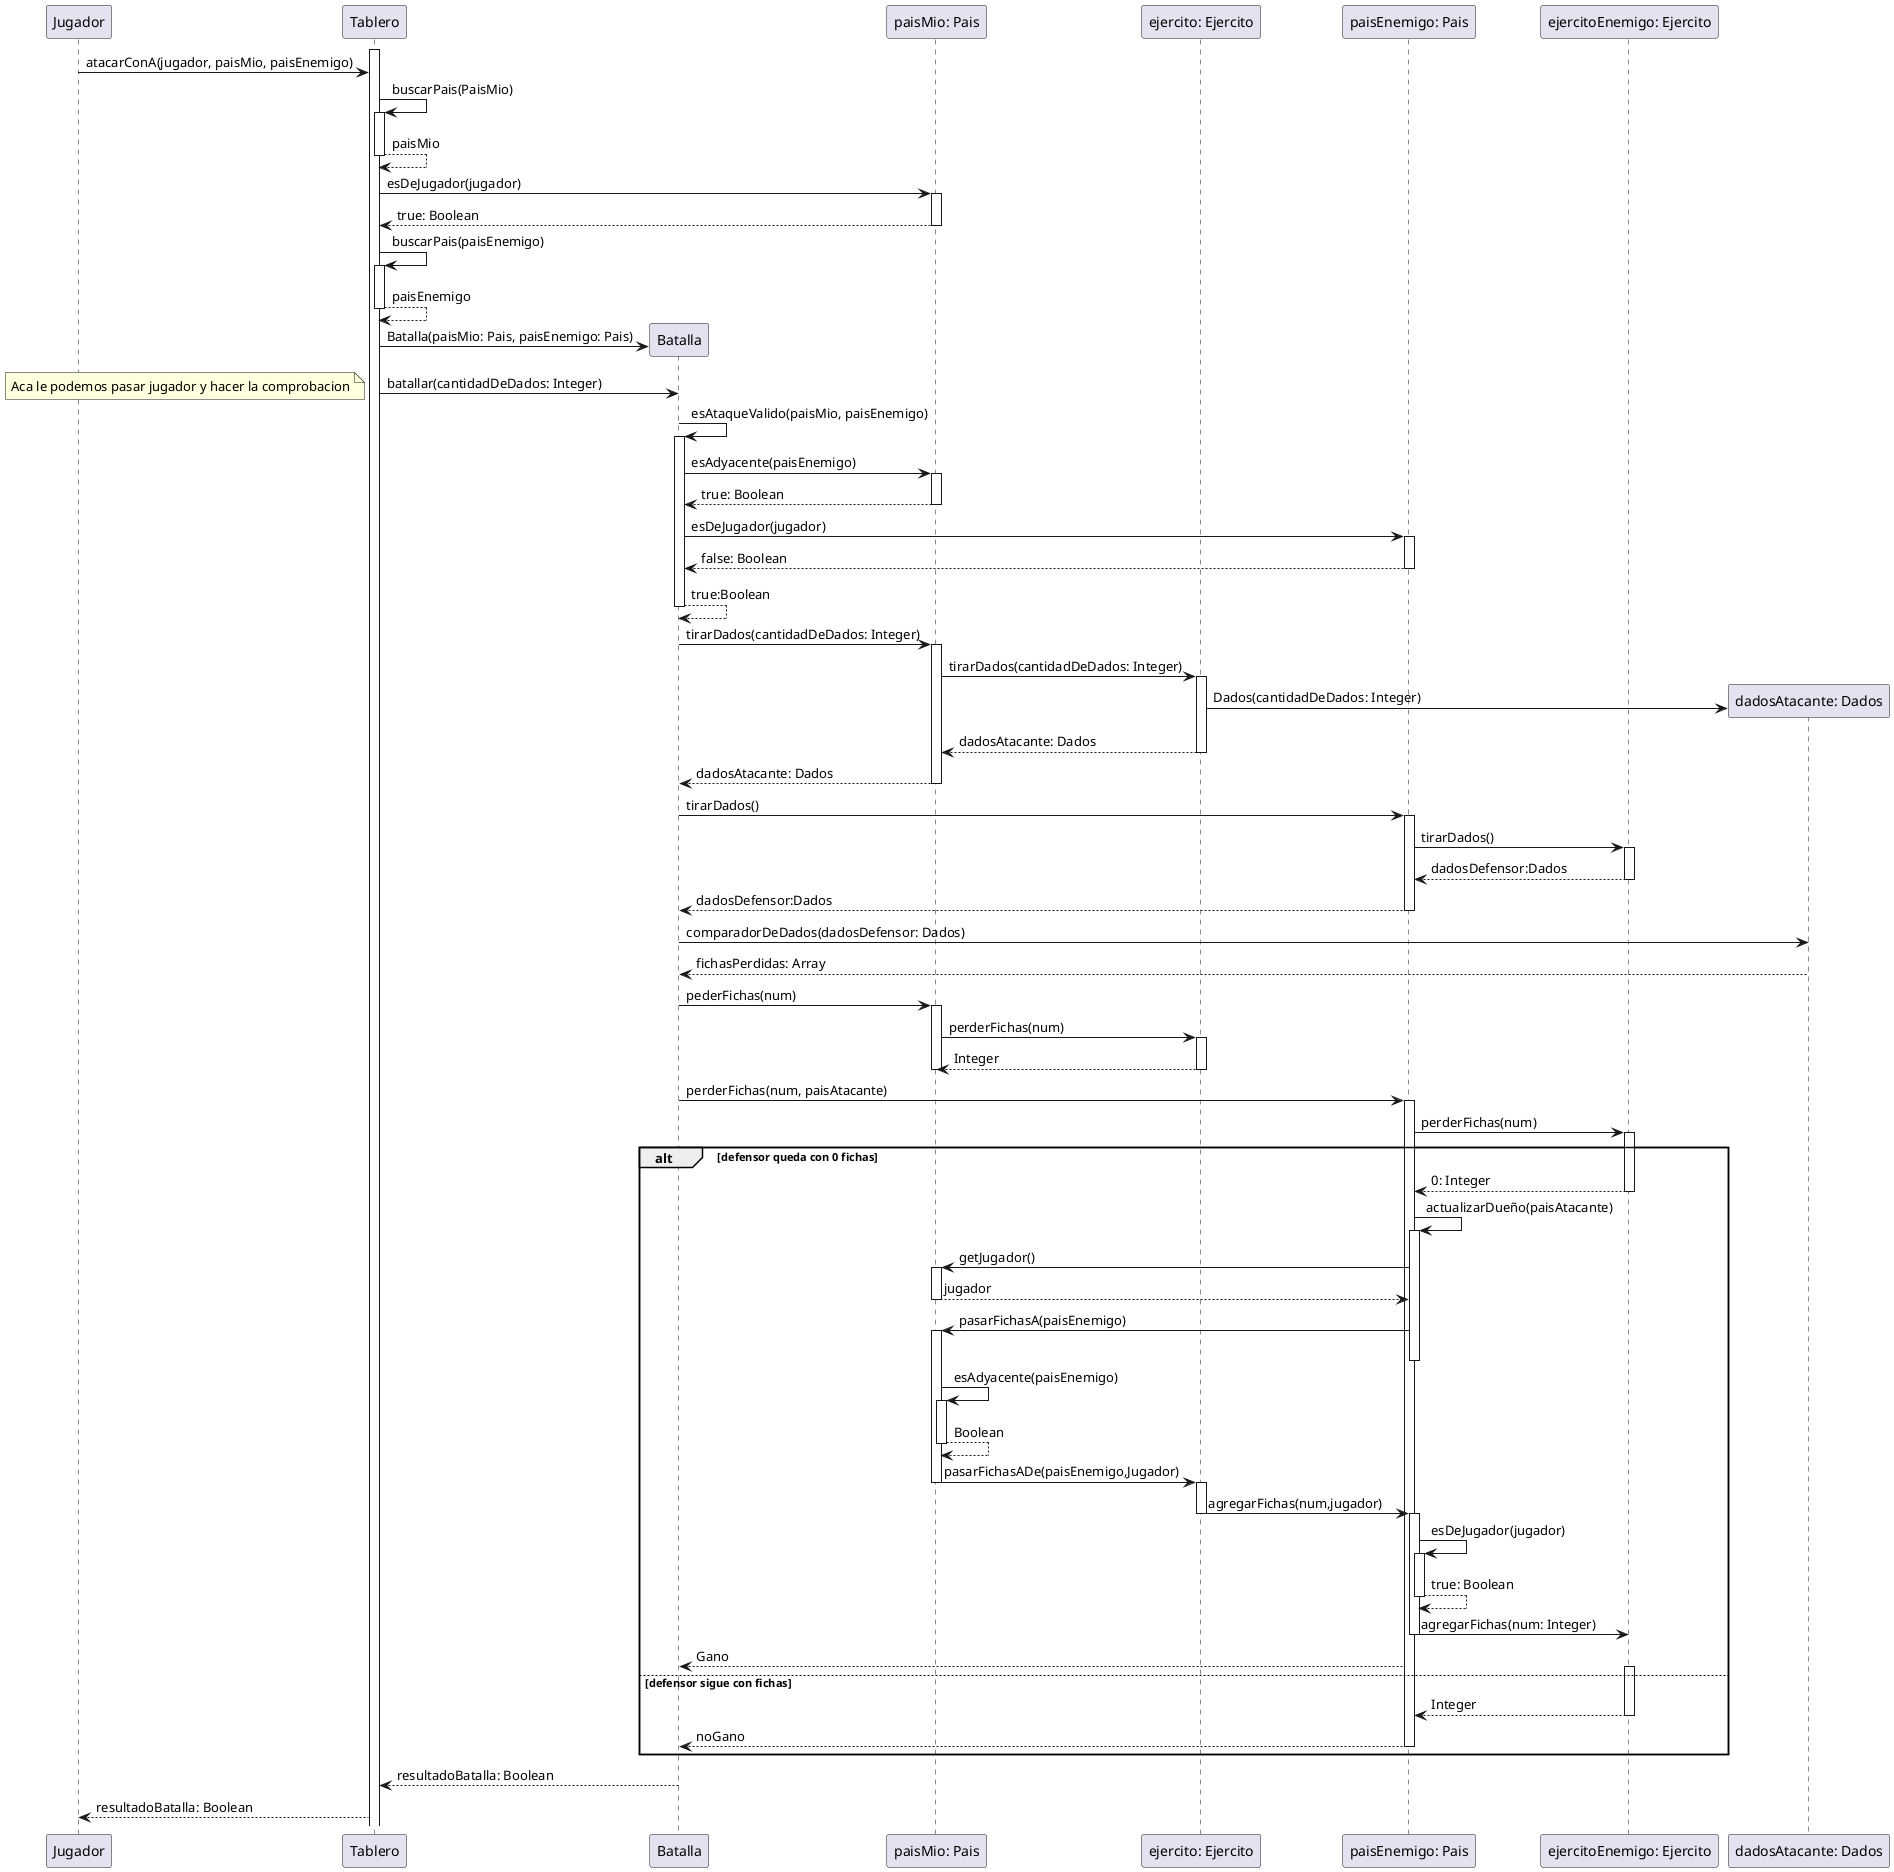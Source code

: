 @startuml DiagramaDeSecuenciaUnPaisAtacaAOtro-V0.5

Participant Jugador
Participant Tablero
Participant Batalla
Participant Pais as "paisMio: Pais"
Participant Ejercito as "ejercito: Ejercito"
Participant PaisEnemigo as "paisEnemigo: Pais"
Participant EjercitoEnemigo as "ejercitoEnemigo: Ejercito"
Participant DadosAtacante as "dadosAtacante: Dados"

activate Tablero
Jugador->Tablero: atacarConA(jugador, paisMio, paisEnemigo)
Tablero -> Tablero: buscarPais(PaisMio)
activate Tablero
Tablero --> Tablero: paisMio
deactivate Tablero
Tablero -> Pais: esDeJugador(jugador)
activate Pais
Pais --> Tablero: true: Boolean
deactivate Pais
Tablero -> Tablero: buscarPais(paisEnemigo)
activate Tablero
Tablero --> Tablero: paisEnemigo
deactivate Tablero
create Batalla
Tablero -> Batalla: Batalla(paisMio: Pais, paisEnemigo: Pais)
Tablero -> Batalla: batallar(cantidadDeDados: Integer)
note left: Aca le podemos pasar jugador y hacer la comprobacion
Batalla -> Batalla: esAtaqueValido(paisMio, paisEnemigo)
activate Batalla
Batalla -> Pais: esAdyacente(paisEnemigo)
activate Pais
Pais --> Batalla: true: Boolean
deactivate Pais
Batalla -> PaisEnemigo: esDeJugador(jugador)
activate PaisEnemigo
PaisEnemigo --> Batalla: false: Boolean
deactivate PaisEnemigo
Batalla --> Batalla: true:Boolean
deactivate Batalla
Batalla -> Pais: tirarDados(cantidadDeDados: Integer)
activate Pais
Pais -> Ejercito: tirarDados(cantidadDeDados: Integer)
activate Ejercito
create DadosAtacante
Ejercito -> DadosAtacante: Dados(cantidadDeDados: Integer)
Ejercito --> Pais: dadosAtacante: Dados
deactivate Ejercito
Pais --> Batalla: dadosAtacante: Dados
deactivate Pais
Batalla -> PaisEnemigo: tirarDados()
activate PaisEnemigo
PaisEnemigo -> EjercitoEnemigo: tirarDados()
activate EjercitoEnemigo
EjercitoEnemigo --> PaisEnemigo: dadosDefensor:Dados
deactivate EjercitoEnemigo
PaisEnemigo --> Batalla: dadosDefensor:Dados
deactivate PaisEnemigo
Batalla -> DadosAtacante: comparadorDeDados(dadosDefensor: Dados)
DadosAtacante --> Batalla: fichasPerdidas: Array
Batalla -> Pais: pederFichas(num)
activate Pais
Pais -> Ejercito: perderFichas(num)
activate Ejercito
Ejercito --> Pais: Integer
deactivate Ejercito
deactivate Pais
Batalla -> PaisEnemigo: perderFichas(num, paisAtacante)
activate PaisEnemigo
PaisEnemigo -> EjercitoEnemigo: perderFichas(num)
activate EjercitoEnemigo

alt defensor queda con 0 fichas
    EjercitoEnemigo --> PaisEnemigo: 0: Integer
    deactivate EjercitoEnemigo
    PaisEnemigo -> PaisEnemigo: actualizarDueño(paisAtacante)
    activate PaisEnemigo
    PaisEnemigo -> Pais: getJugador()
    activate Pais
    Pais --> PaisEnemigo:  jugador
    deactivate Pais
    PaisEnemigo -> Pais: pasarFichasA(paisEnemigo)
    activate Pais
    deactivate PaisEnemigo
    Pais -> Pais: esAdyacente(paisEnemigo)
    activate Pais
    Pais --> Pais: Boolean
    deactivate Pais
    Pais -> Ejercito: pasarFichasADe(paisEnemigo,Jugador)
    deactivate Pais
    activate Ejercito
    Ejercito -> PaisEnemigo: agregarFichas(num,jugador)
    deactivate Ejercito
    activate PaisEnemigo
    PaisEnemigo -> PaisEnemigo: esDeJugador(jugador)
    activate PaisEnemigo
    PaisEnemigo --> PaisEnemigo: true: Boolean
    deactivate PaisEnemigo
    PaisEnemigo -> EjercitoEnemigo: agregarFichas(num: Integer)
    deactivate PaisEnemigo
    PaisEnemigo --> Batalla: Gano
else  defensor sigue con fichas
    activate EjercitoEnemigo
    EjercitoEnemigo --> PaisEnemigo: Integer
    deactivate EjercitoEnemigo
    PaisEnemigo --> Batalla: noGano
    deactivate PaisEnemigo
end
Batalla --> Tablero: resultadoBatalla: Boolean
Tablero --> Jugador: resultadoBatalla: Boolean

@enduml